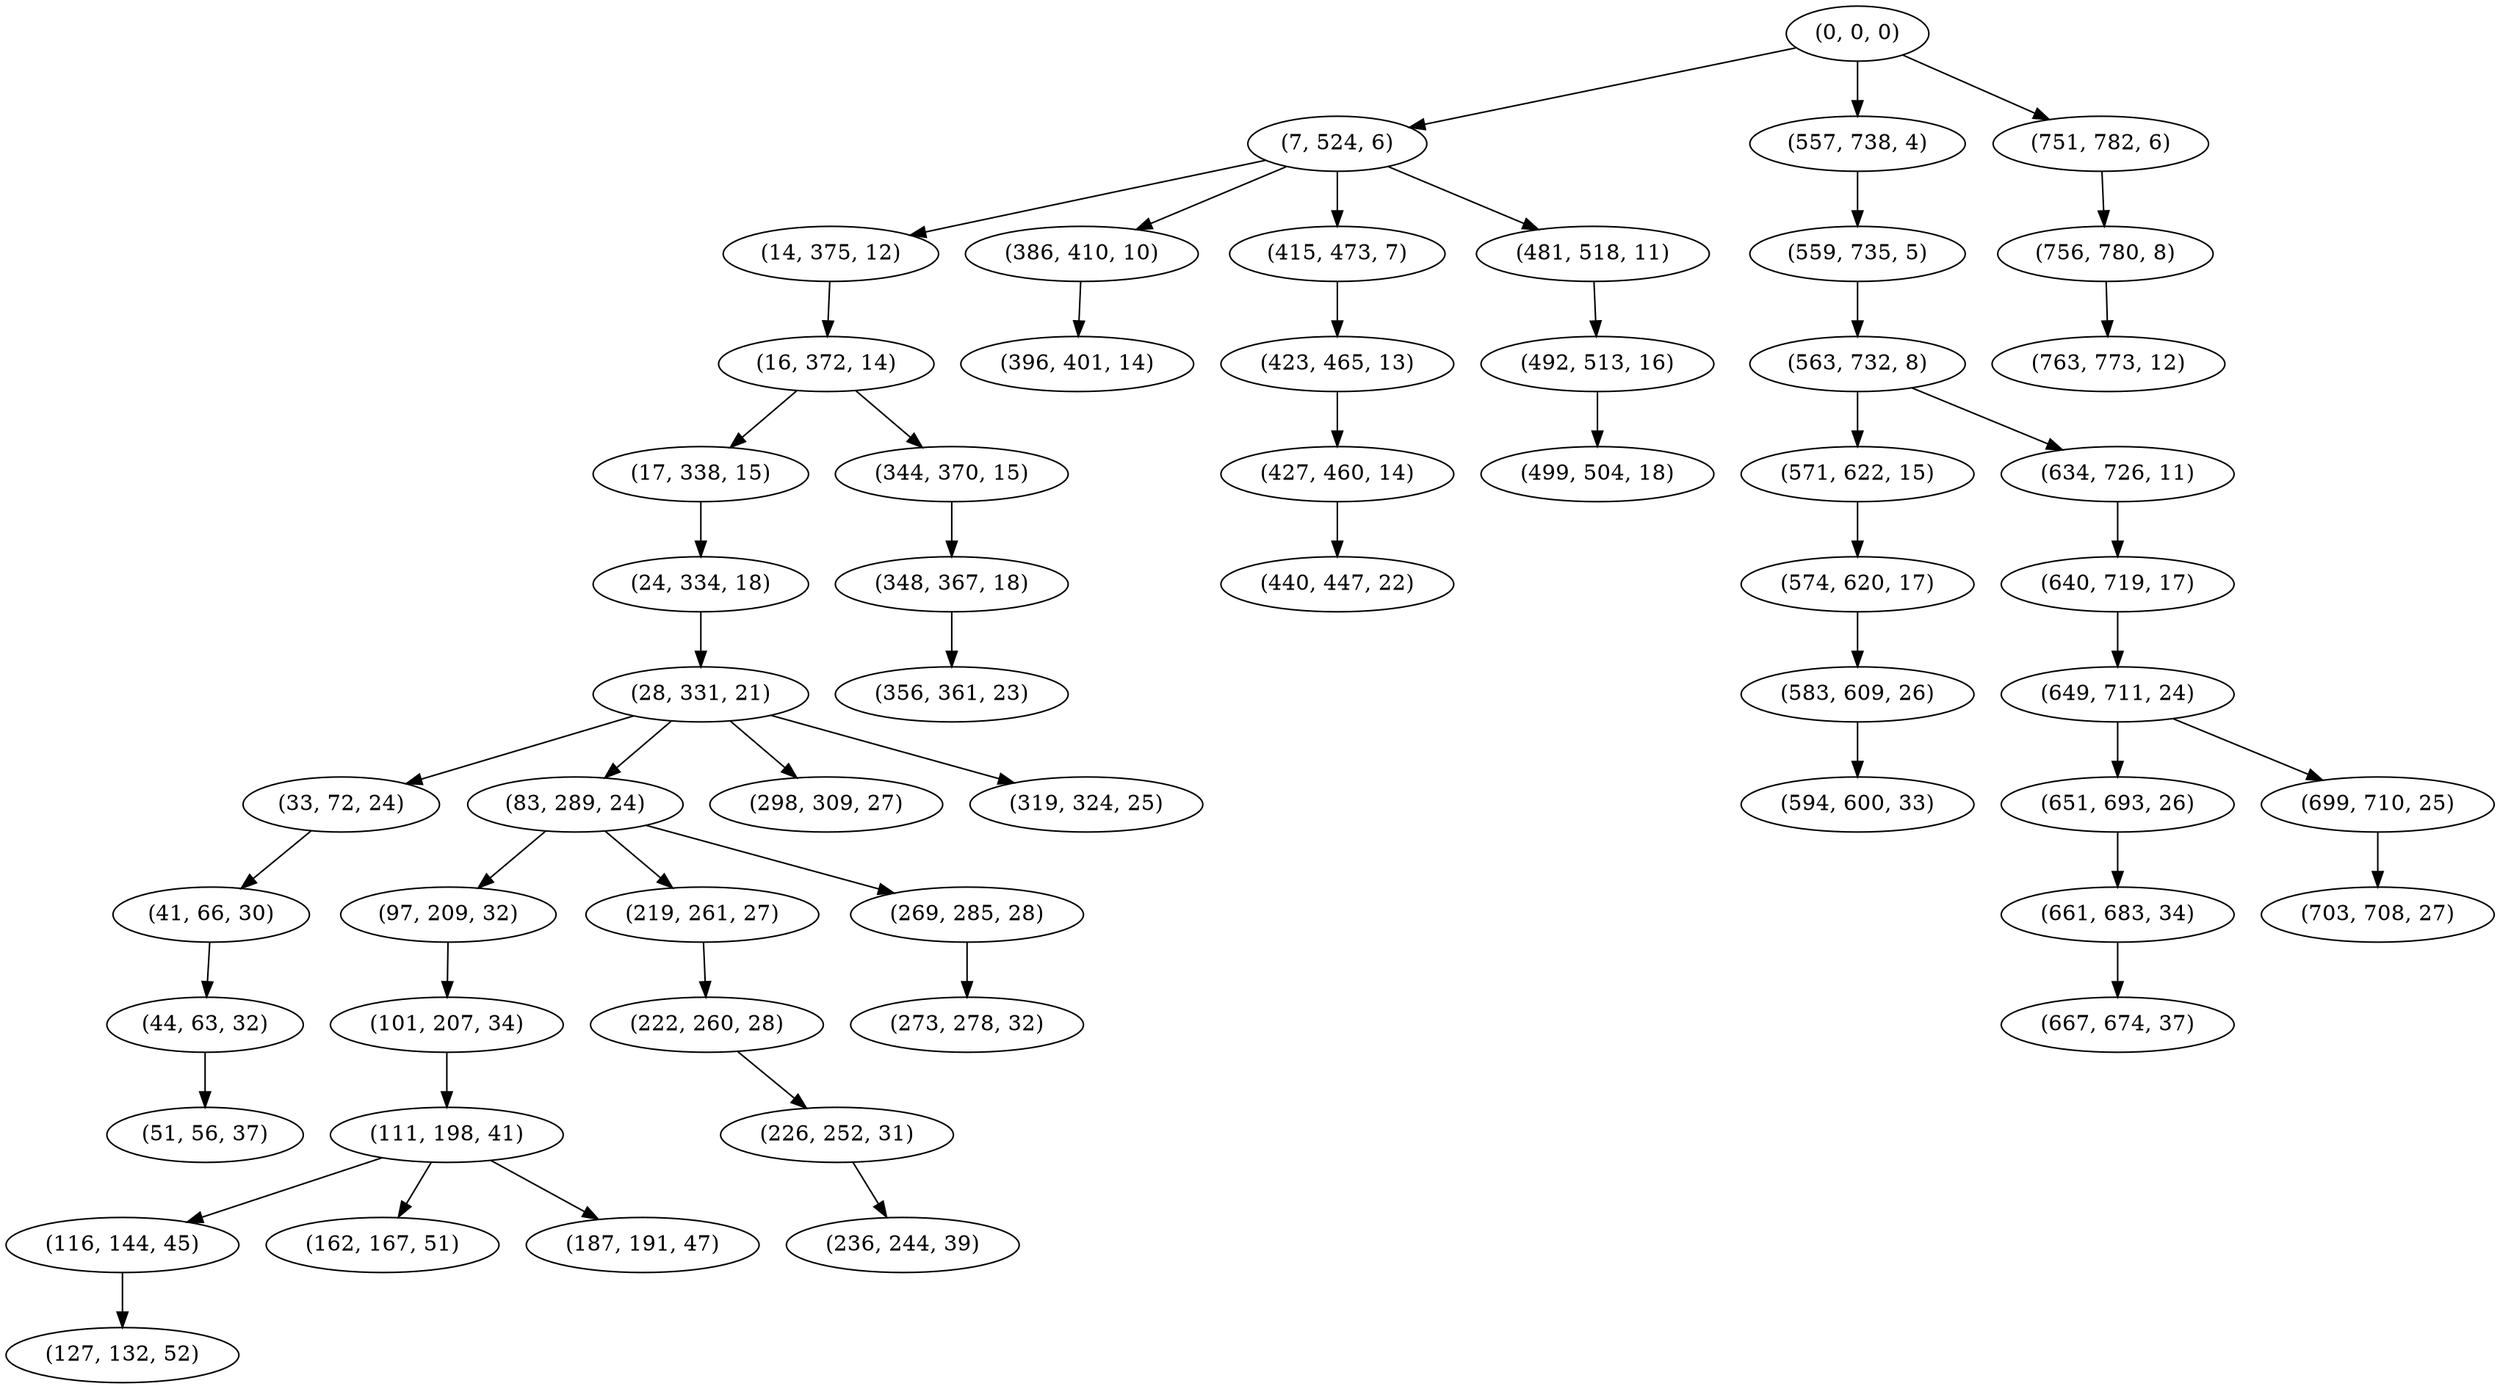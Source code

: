 digraph tree {
    "(0, 0, 0)";
    "(7, 524, 6)";
    "(14, 375, 12)";
    "(16, 372, 14)";
    "(17, 338, 15)";
    "(24, 334, 18)";
    "(28, 331, 21)";
    "(33, 72, 24)";
    "(41, 66, 30)";
    "(44, 63, 32)";
    "(51, 56, 37)";
    "(83, 289, 24)";
    "(97, 209, 32)";
    "(101, 207, 34)";
    "(111, 198, 41)";
    "(116, 144, 45)";
    "(127, 132, 52)";
    "(162, 167, 51)";
    "(187, 191, 47)";
    "(219, 261, 27)";
    "(222, 260, 28)";
    "(226, 252, 31)";
    "(236, 244, 39)";
    "(269, 285, 28)";
    "(273, 278, 32)";
    "(298, 309, 27)";
    "(319, 324, 25)";
    "(344, 370, 15)";
    "(348, 367, 18)";
    "(356, 361, 23)";
    "(386, 410, 10)";
    "(396, 401, 14)";
    "(415, 473, 7)";
    "(423, 465, 13)";
    "(427, 460, 14)";
    "(440, 447, 22)";
    "(481, 518, 11)";
    "(492, 513, 16)";
    "(499, 504, 18)";
    "(557, 738, 4)";
    "(559, 735, 5)";
    "(563, 732, 8)";
    "(571, 622, 15)";
    "(574, 620, 17)";
    "(583, 609, 26)";
    "(594, 600, 33)";
    "(634, 726, 11)";
    "(640, 719, 17)";
    "(649, 711, 24)";
    "(651, 693, 26)";
    "(661, 683, 34)";
    "(667, 674, 37)";
    "(699, 710, 25)";
    "(703, 708, 27)";
    "(751, 782, 6)";
    "(756, 780, 8)";
    "(763, 773, 12)";
    "(0, 0, 0)" -> "(7, 524, 6)";
    "(0, 0, 0)" -> "(557, 738, 4)";
    "(0, 0, 0)" -> "(751, 782, 6)";
    "(7, 524, 6)" -> "(14, 375, 12)";
    "(7, 524, 6)" -> "(386, 410, 10)";
    "(7, 524, 6)" -> "(415, 473, 7)";
    "(7, 524, 6)" -> "(481, 518, 11)";
    "(14, 375, 12)" -> "(16, 372, 14)";
    "(16, 372, 14)" -> "(17, 338, 15)";
    "(16, 372, 14)" -> "(344, 370, 15)";
    "(17, 338, 15)" -> "(24, 334, 18)";
    "(24, 334, 18)" -> "(28, 331, 21)";
    "(28, 331, 21)" -> "(33, 72, 24)";
    "(28, 331, 21)" -> "(83, 289, 24)";
    "(28, 331, 21)" -> "(298, 309, 27)";
    "(28, 331, 21)" -> "(319, 324, 25)";
    "(33, 72, 24)" -> "(41, 66, 30)";
    "(41, 66, 30)" -> "(44, 63, 32)";
    "(44, 63, 32)" -> "(51, 56, 37)";
    "(83, 289, 24)" -> "(97, 209, 32)";
    "(83, 289, 24)" -> "(219, 261, 27)";
    "(83, 289, 24)" -> "(269, 285, 28)";
    "(97, 209, 32)" -> "(101, 207, 34)";
    "(101, 207, 34)" -> "(111, 198, 41)";
    "(111, 198, 41)" -> "(116, 144, 45)";
    "(111, 198, 41)" -> "(162, 167, 51)";
    "(111, 198, 41)" -> "(187, 191, 47)";
    "(116, 144, 45)" -> "(127, 132, 52)";
    "(219, 261, 27)" -> "(222, 260, 28)";
    "(222, 260, 28)" -> "(226, 252, 31)";
    "(226, 252, 31)" -> "(236, 244, 39)";
    "(269, 285, 28)" -> "(273, 278, 32)";
    "(344, 370, 15)" -> "(348, 367, 18)";
    "(348, 367, 18)" -> "(356, 361, 23)";
    "(386, 410, 10)" -> "(396, 401, 14)";
    "(415, 473, 7)" -> "(423, 465, 13)";
    "(423, 465, 13)" -> "(427, 460, 14)";
    "(427, 460, 14)" -> "(440, 447, 22)";
    "(481, 518, 11)" -> "(492, 513, 16)";
    "(492, 513, 16)" -> "(499, 504, 18)";
    "(557, 738, 4)" -> "(559, 735, 5)";
    "(559, 735, 5)" -> "(563, 732, 8)";
    "(563, 732, 8)" -> "(571, 622, 15)";
    "(563, 732, 8)" -> "(634, 726, 11)";
    "(571, 622, 15)" -> "(574, 620, 17)";
    "(574, 620, 17)" -> "(583, 609, 26)";
    "(583, 609, 26)" -> "(594, 600, 33)";
    "(634, 726, 11)" -> "(640, 719, 17)";
    "(640, 719, 17)" -> "(649, 711, 24)";
    "(649, 711, 24)" -> "(651, 693, 26)";
    "(649, 711, 24)" -> "(699, 710, 25)";
    "(651, 693, 26)" -> "(661, 683, 34)";
    "(661, 683, 34)" -> "(667, 674, 37)";
    "(699, 710, 25)" -> "(703, 708, 27)";
    "(751, 782, 6)" -> "(756, 780, 8)";
    "(756, 780, 8)" -> "(763, 773, 12)";
}
